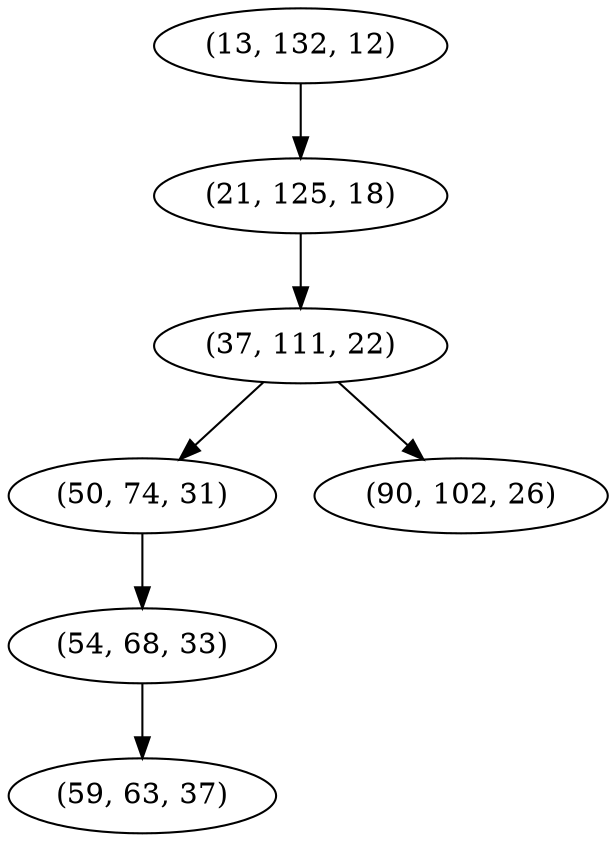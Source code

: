 digraph tree {
    "(13, 132, 12)";
    "(21, 125, 18)";
    "(37, 111, 22)";
    "(50, 74, 31)";
    "(54, 68, 33)";
    "(59, 63, 37)";
    "(90, 102, 26)";
    "(13, 132, 12)" -> "(21, 125, 18)";
    "(21, 125, 18)" -> "(37, 111, 22)";
    "(37, 111, 22)" -> "(50, 74, 31)";
    "(37, 111, 22)" -> "(90, 102, 26)";
    "(50, 74, 31)" -> "(54, 68, 33)";
    "(54, 68, 33)" -> "(59, 63, 37)";
}

